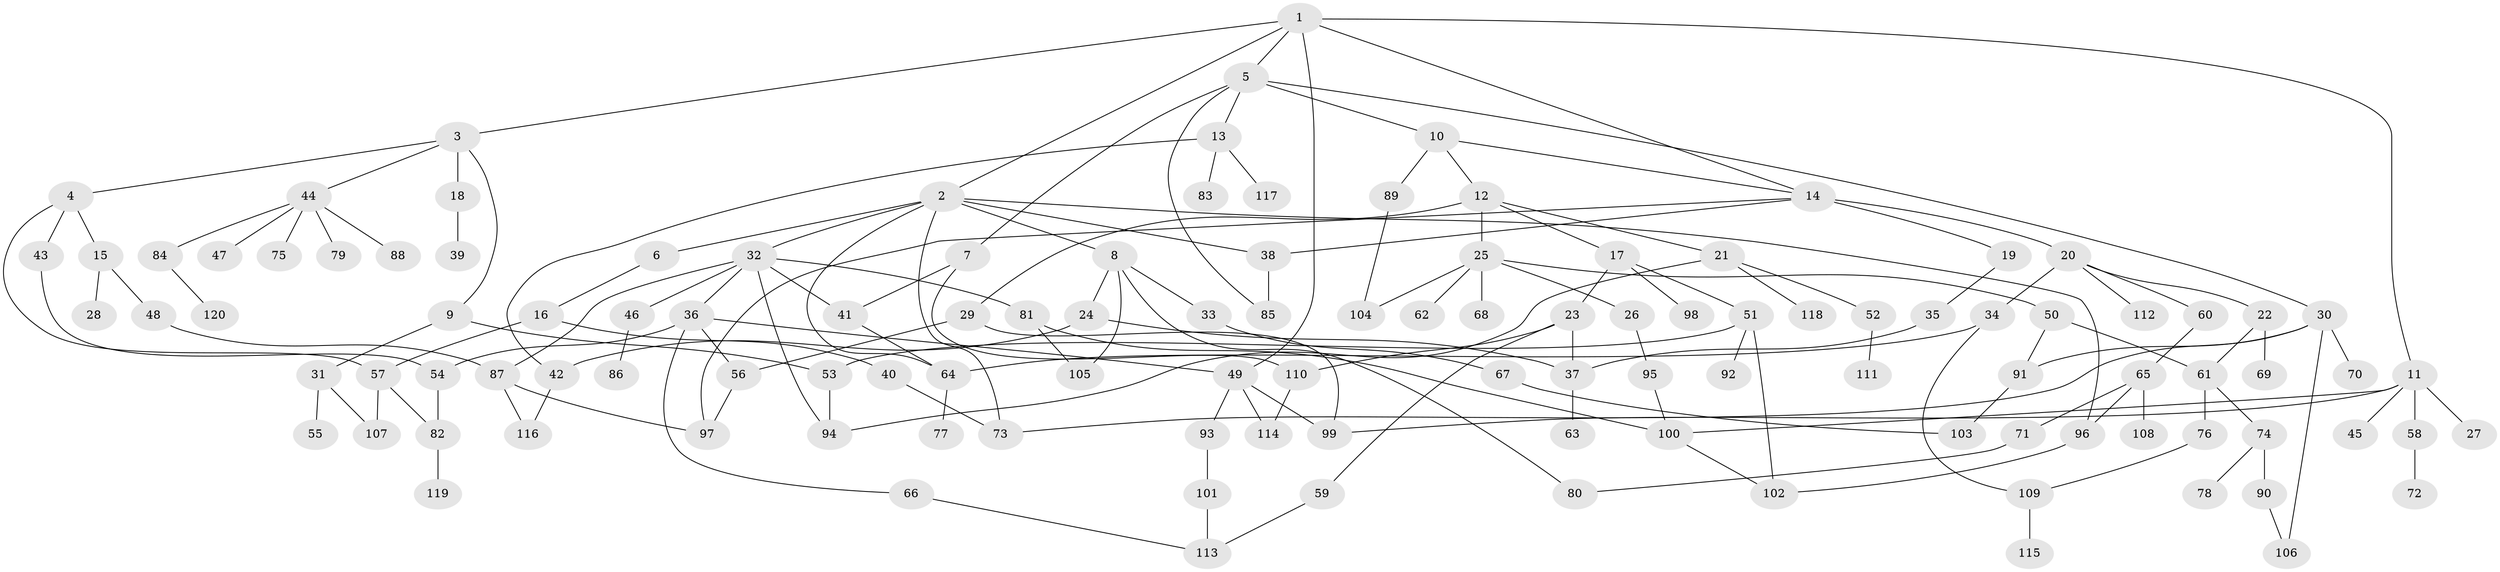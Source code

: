 // Generated by graph-tools (version 1.1) at 2025/41/03/09/25 04:41:13]
// undirected, 120 vertices, 162 edges
graph export_dot {
graph [start="1"]
  node [color=gray90,style=filled];
  1;
  2;
  3;
  4;
  5;
  6;
  7;
  8;
  9;
  10;
  11;
  12;
  13;
  14;
  15;
  16;
  17;
  18;
  19;
  20;
  21;
  22;
  23;
  24;
  25;
  26;
  27;
  28;
  29;
  30;
  31;
  32;
  33;
  34;
  35;
  36;
  37;
  38;
  39;
  40;
  41;
  42;
  43;
  44;
  45;
  46;
  47;
  48;
  49;
  50;
  51;
  52;
  53;
  54;
  55;
  56;
  57;
  58;
  59;
  60;
  61;
  62;
  63;
  64;
  65;
  66;
  67;
  68;
  69;
  70;
  71;
  72;
  73;
  74;
  75;
  76;
  77;
  78;
  79;
  80;
  81;
  82;
  83;
  84;
  85;
  86;
  87;
  88;
  89;
  90;
  91;
  92;
  93;
  94;
  95;
  96;
  97;
  98;
  99;
  100;
  101;
  102;
  103;
  104;
  105;
  106;
  107;
  108;
  109;
  110;
  111;
  112;
  113;
  114;
  115;
  116;
  117;
  118;
  119;
  120;
  1 -- 2;
  1 -- 3;
  1 -- 5;
  1 -- 11;
  1 -- 14;
  1 -- 49;
  2 -- 6;
  2 -- 8;
  2 -- 32;
  2 -- 38;
  2 -- 64;
  2 -- 73;
  2 -- 96;
  3 -- 4;
  3 -- 9;
  3 -- 18;
  3 -- 44;
  4 -- 15;
  4 -- 43;
  4 -- 57;
  5 -- 7;
  5 -- 10;
  5 -- 13;
  5 -- 30;
  5 -- 85;
  6 -- 16;
  7 -- 41;
  7 -- 110;
  8 -- 24;
  8 -- 33;
  8 -- 105;
  8 -- 80;
  9 -- 31;
  9 -- 53;
  10 -- 12;
  10 -- 89;
  10 -- 14;
  11 -- 27;
  11 -- 45;
  11 -- 58;
  11 -- 100;
  11 -- 99;
  12 -- 17;
  12 -- 21;
  12 -- 25;
  12 -- 29;
  13 -- 42;
  13 -- 83;
  13 -- 117;
  14 -- 19;
  14 -- 20;
  14 -- 97;
  14 -- 38;
  15 -- 28;
  15 -- 48;
  16 -- 40;
  16 -- 57;
  17 -- 23;
  17 -- 51;
  17 -- 98;
  18 -- 39;
  19 -- 35;
  20 -- 22;
  20 -- 34;
  20 -- 60;
  20 -- 112;
  21 -- 52;
  21 -- 118;
  21 -- 94;
  22 -- 61;
  22 -- 69;
  23 -- 37;
  23 -- 59;
  23 -- 110;
  24 -- 42;
  24 -- 37;
  25 -- 26;
  25 -- 50;
  25 -- 62;
  25 -- 68;
  25 -- 104;
  26 -- 95;
  29 -- 56;
  29 -- 99;
  30 -- 70;
  30 -- 91;
  30 -- 106;
  30 -- 73;
  31 -- 55;
  31 -- 107;
  32 -- 36;
  32 -- 41;
  32 -- 46;
  32 -- 81;
  32 -- 94;
  32 -- 87;
  33 -- 67;
  34 -- 109;
  34 -- 64;
  35 -- 37;
  36 -- 54;
  36 -- 56;
  36 -- 66;
  36 -- 49;
  37 -- 63;
  38 -- 85;
  40 -- 73;
  41 -- 64;
  42 -- 116;
  43 -- 54;
  44 -- 47;
  44 -- 75;
  44 -- 79;
  44 -- 84;
  44 -- 88;
  46 -- 86;
  48 -- 87;
  49 -- 93;
  49 -- 99;
  49 -- 114;
  50 -- 61;
  50 -- 91;
  51 -- 53;
  51 -- 92;
  51 -- 102;
  52 -- 111;
  53 -- 94;
  54 -- 82;
  56 -- 97;
  57 -- 82;
  57 -- 107;
  58 -- 72;
  59 -- 113;
  60 -- 65;
  61 -- 74;
  61 -- 76;
  64 -- 77;
  65 -- 71;
  65 -- 108;
  65 -- 96;
  66 -- 113;
  67 -- 103;
  71 -- 80;
  74 -- 78;
  74 -- 90;
  76 -- 109;
  81 -- 105;
  81 -- 100;
  82 -- 119;
  84 -- 120;
  87 -- 116;
  87 -- 97;
  89 -- 104;
  90 -- 106;
  91 -- 103;
  93 -- 101;
  95 -- 100;
  96 -- 102;
  100 -- 102;
  101 -- 113;
  109 -- 115;
  110 -- 114;
}
